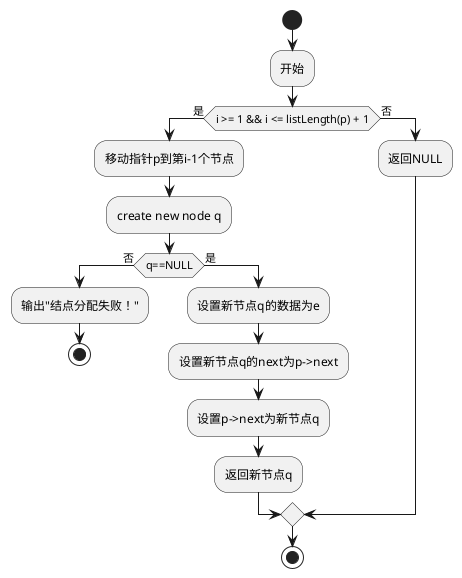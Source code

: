 @startuml 里
start

:开始;

if (i >= 1 && i <= listLength(p) + 1) then (是)
  :移动指针p到第i-1个节点;
  :create new node q;
  if (q==NULL) then (否)
    :输出"结点分配失败！";
    stop
  else (是)
    :设置新节点q的数据为e;
    :设置新节点q的next为p->next;
    :设置p->next为新节点q;
    :返回新节点q;
  endif
else (否)
  :返回NULL;
endif

stop
@enduml
